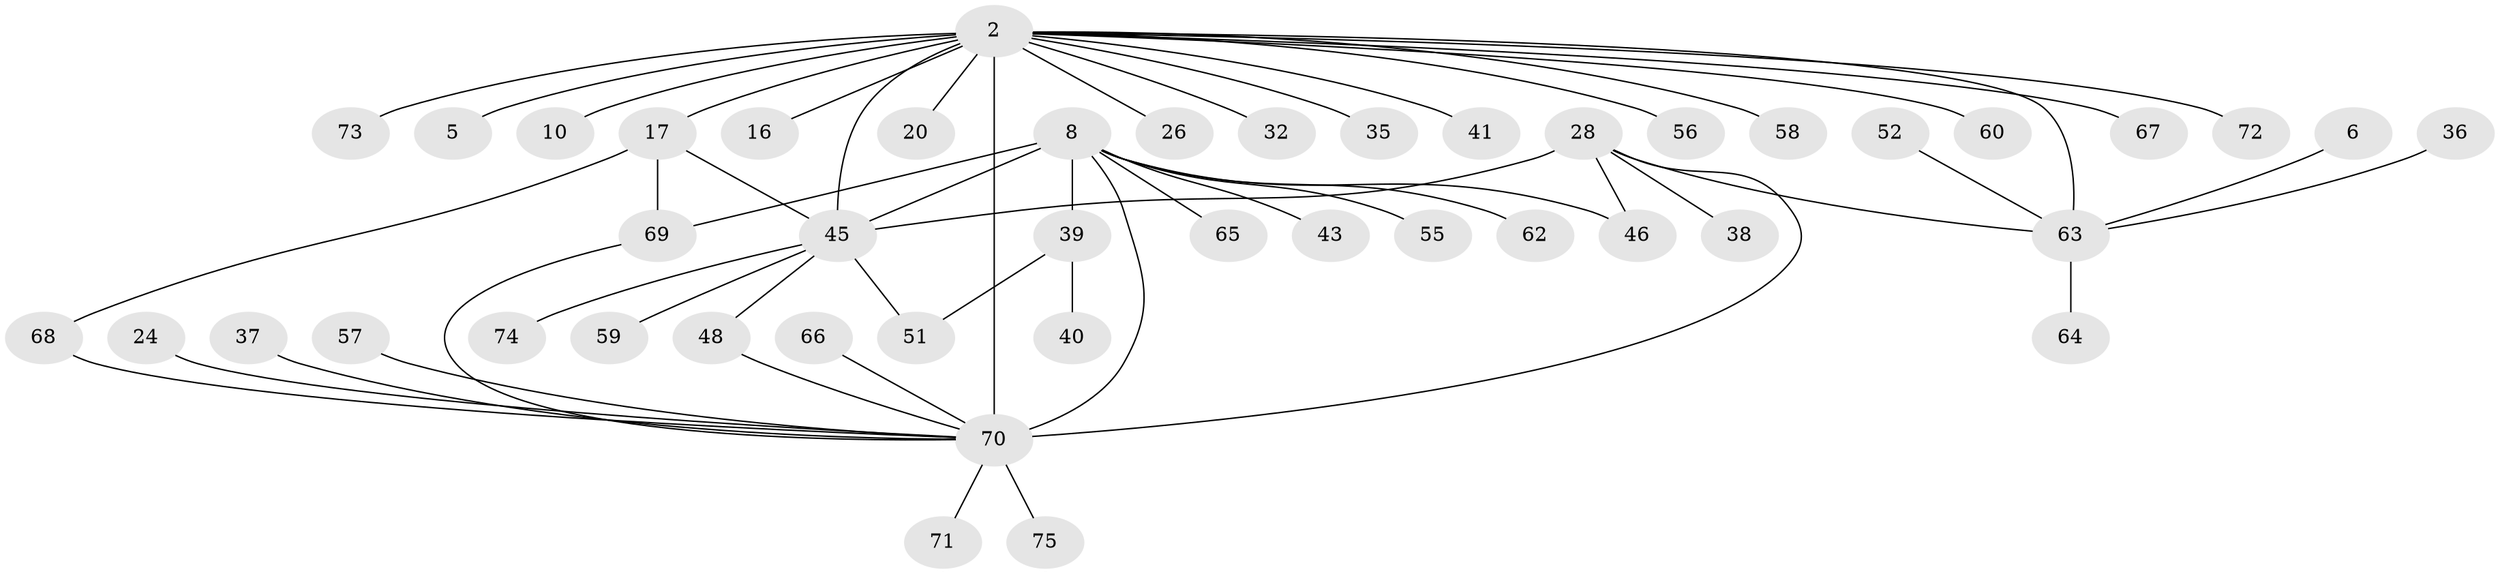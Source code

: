 // original degree distribution, {19: 0.013333333333333334, 14: 0.02666666666666667, 15: 0.013333333333333334, 6: 0.02666666666666667, 1: 0.44, 3: 0.14666666666666667, 5: 0.02666666666666667, 2: 0.24, 4: 0.05333333333333334, 10: 0.013333333333333334}
// Generated by graph-tools (version 1.1) at 2025/50/03/04/25 21:50:41]
// undirected, 45 vertices, 54 edges
graph export_dot {
graph [start="1"]
  node [color=gray90,style=filled];
  2 [super="+1"];
  5;
  6;
  8;
  10;
  16;
  17 [super="+11"];
  20;
  24;
  26;
  28 [super="+9"];
  32;
  35;
  36;
  37;
  38;
  39 [super="+18"];
  40;
  41;
  43 [super="+42"];
  45 [super="+31+7+27"];
  46;
  48;
  51;
  52;
  55;
  56;
  57;
  58;
  59;
  60 [super="+54"];
  62 [super="+49"];
  63 [super="+61"];
  64;
  65 [super="+13"];
  66;
  67 [super="+47"];
  68 [super="+21"];
  69 [super="+50+53+30"];
  70 [super="+3+12+19+33"];
  71;
  72 [super="+15"];
  73;
  74;
  75;
  2 -- 17 [weight=4];
  2 -- 32;
  2 -- 41;
  2 -- 56;
  2 -- 63 [weight=2];
  2 -- 5;
  2 -- 70 [weight=8];
  2 -- 73;
  2 -- 10;
  2 -- 16;
  2 -- 20;
  2 -- 26;
  2 -- 35;
  2 -- 58;
  2 -- 45 [weight=3];
  2 -- 72;
  2 -- 67;
  2 -- 60;
  6 -- 63;
  8 -- 39 [weight=2];
  8 -- 43 [weight=2];
  8 -- 46;
  8 -- 55;
  8 -- 70;
  8 -- 45 [weight=2];
  8 -- 65;
  8 -- 62;
  8 -- 69 [weight=2];
  17 -- 45;
  17 -- 68;
  17 -- 69;
  24 -- 70;
  28 -- 38;
  28 -- 70 [weight=2];
  28 -- 46;
  28 -- 45;
  28 -- 63;
  36 -- 63;
  37 -- 70;
  39 -- 40;
  39 -- 51;
  45 -- 74;
  45 -- 48;
  45 -- 51;
  45 -- 59;
  48 -- 70;
  52 -- 63;
  57 -- 70;
  63 -- 64;
  66 -- 70;
  68 -- 70;
  69 -- 70 [weight=2];
  70 -- 75;
  70 -- 71;
}
